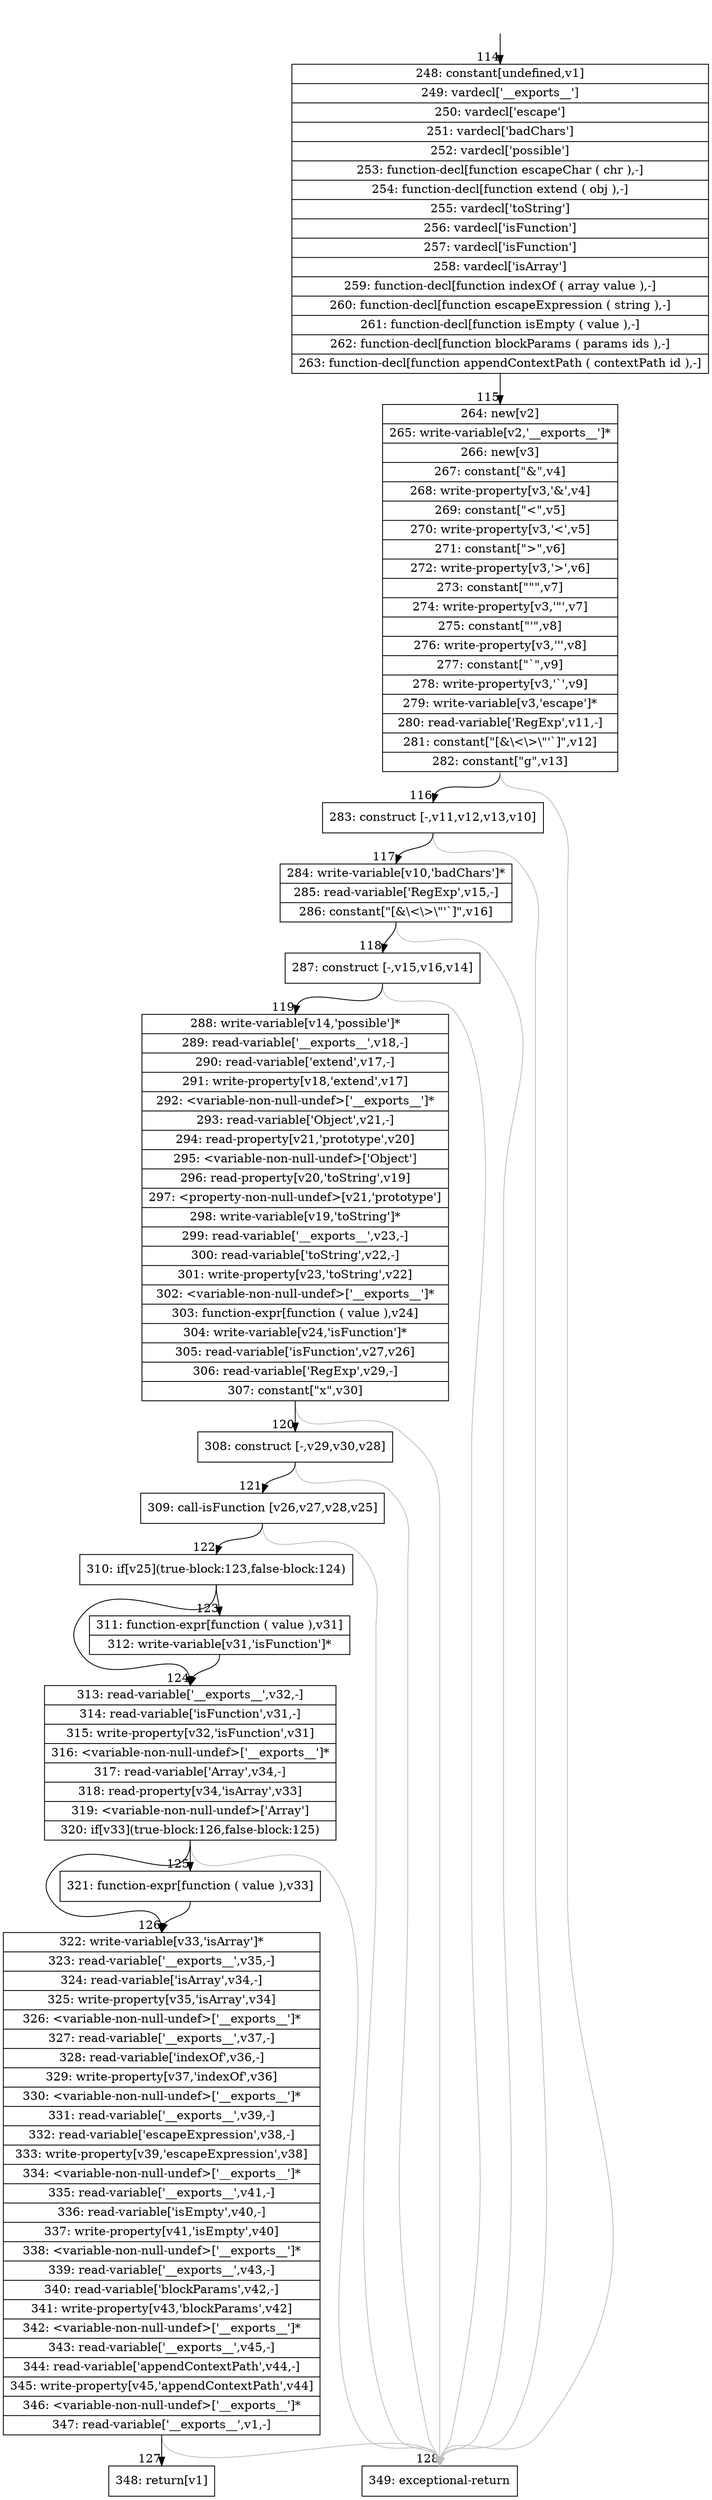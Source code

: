 digraph {
rankdir="TD"
BB_entry3[shape=none,label=""];
BB_entry3 -> BB114 [tailport=s, headport=n, headlabel="    114"]
BB114 [shape=record label="{248: constant[undefined,v1]|249: vardecl['__exports__']|250: vardecl['escape']|251: vardecl['badChars']|252: vardecl['possible']|253: function-decl[function escapeChar ( chr ),-]|254: function-decl[function extend ( obj ),-]|255: vardecl['toString']|256: vardecl['isFunction']|257: vardecl['isFunction']|258: vardecl['isArray']|259: function-decl[function indexOf ( array value ),-]|260: function-decl[function escapeExpression ( string ),-]|261: function-decl[function isEmpty ( value ),-]|262: function-decl[function blockParams ( params ids ),-]|263: function-decl[function appendContextPath ( contextPath id ),-]}" ] 
BB114 -> BB115 [tailport=s, headport=n, headlabel="      115"]
BB115 [shape=record label="{264: new[v2]|265: write-variable[v2,'__exports__']*|266: new[v3]|267: constant[\"&amp;\",v4]|268: write-property[v3,'&',v4]|269: constant[\"&lt;\",v5]|270: write-property[v3,'\<',v5]|271: constant[\"&gt;\",v6]|272: write-property[v3,'\>',v6]|273: constant[\"&quot;\",v7]|274: write-property[v3,'\"',v7]|275: constant[\"&#x27;\",v8]|276: write-property[v3,''',v8]|277: constant[\"&#x60;\",v9]|278: write-property[v3,'`',v9]|279: write-variable[v3,'escape']*|280: read-variable['RegExp',v11,-]|281: constant[\"[&\\\<\\\>\\\"'`]\",v12]|282: constant[\"g\",v13]}" ] 
BB115 -> BB116 [tailport=s, headport=n, headlabel="      116"]
BB115 -> BB128 [tailport=s, headport=n, color=gray, headlabel="      128"]
BB116 [shape=record label="{283: construct [-,v11,v12,v13,v10]}" ] 
BB116 -> BB117 [tailport=s, headport=n, headlabel="      117"]
BB116 -> BB128 [tailport=s, headport=n, color=gray]
BB117 [shape=record label="{284: write-variable[v10,'badChars']*|285: read-variable['RegExp',v15,-]|286: constant[\"[&\\\<\\\>\\\"'`]\",v16]}" ] 
BB117 -> BB118 [tailport=s, headport=n, headlabel="      118"]
BB117 -> BB128 [tailport=s, headport=n, color=gray]
BB118 [shape=record label="{287: construct [-,v15,v16,v14]}" ] 
BB118 -> BB119 [tailport=s, headport=n, headlabel="      119"]
BB118 -> BB128 [tailport=s, headport=n, color=gray]
BB119 [shape=record label="{288: write-variable[v14,'possible']*|289: read-variable['__exports__',v18,-]|290: read-variable['extend',v17,-]|291: write-property[v18,'extend',v17]|292: \<variable-non-null-undef\>['__exports__']*|293: read-variable['Object',v21,-]|294: read-property[v21,'prototype',v20]|295: \<variable-non-null-undef\>['Object']|296: read-property[v20,'toString',v19]|297: \<property-non-null-undef\>[v21,'prototype']|298: write-variable[v19,'toString']*|299: read-variable['__exports__',v23,-]|300: read-variable['toString',v22,-]|301: write-property[v23,'toString',v22]|302: \<variable-non-null-undef\>['__exports__']*|303: function-expr[function ( value ),v24]|304: write-variable[v24,'isFunction']*|305: read-variable['isFunction',v27,v26]|306: read-variable['RegExp',v29,-]|307: constant[\"x\",v30]}" ] 
BB119 -> BB120 [tailport=s, headport=n, headlabel="      120"]
BB119 -> BB128 [tailport=s, headport=n, color=gray]
BB120 [shape=record label="{308: construct [-,v29,v30,v28]}" ] 
BB120 -> BB121 [tailport=s, headport=n, headlabel="      121"]
BB120 -> BB128 [tailport=s, headport=n, color=gray]
BB121 [shape=record label="{309: call-isFunction [v26,v27,v28,v25]}" ] 
BB121 -> BB122 [tailport=s, headport=n, headlabel="      122"]
BB121 -> BB128 [tailport=s, headport=n, color=gray]
BB122 [shape=record label="{310: if[v25](true-block:123,false-block:124)}" ] 
BB122 -> BB123 [tailport=s, headport=n, headlabel="      123"]
BB122 -> BB124 [tailport=s, headport=n, headlabel="      124"]
BB123 [shape=record label="{311: function-expr[function ( value ),v31]|312: write-variable[v31,'isFunction']*}" ] 
BB123 -> BB124 [tailport=s, headport=n]
BB124 [shape=record label="{313: read-variable['__exports__',v32,-]|314: read-variable['isFunction',v31,-]|315: write-property[v32,'isFunction',v31]|316: \<variable-non-null-undef\>['__exports__']*|317: read-variable['Array',v34,-]|318: read-property[v34,'isArray',v33]|319: \<variable-non-null-undef\>['Array']|320: if[v33](true-block:126,false-block:125)}" ] 
BB124 -> BB126 [tailport=s, headport=n, headlabel="      126"]
BB124 -> BB125 [tailport=s, headport=n, headlabel="      125"]
BB124 -> BB128 [tailport=s, headport=n, color=gray]
BB125 [shape=record label="{321: function-expr[function ( value ),v33]}" ] 
BB125 -> BB126 [tailport=s, headport=n]
BB126 [shape=record label="{322: write-variable[v33,'isArray']*|323: read-variable['__exports__',v35,-]|324: read-variable['isArray',v34,-]|325: write-property[v35,'isArray',v34]|326: \<variable-non-null-undef\>['__exports__']*|327: read-variable['__exports__',v37,-]|328: read-variable['indexOf',v36,-]|329: write-property[v37,'indexOf',v36]|330: \<variable-non-null-undef\>['__exports__']*|331: read-variable['__exports__',v39,-]|332: read-variable['escapeExpression',v38,-]|333: write-property[v39,'escapeExpression',v38]|334: \<variable-non-null-undef\>['__exports__']*|335: read-variable['__exports__',v41,-]|336: read-variable['isEmpty',v40,-]|337: write-property[v41,'isEmpty',v40]|338: \<variable-non-null-undef\>['__exports__']*|339: read-variable['__exports__',v43,-]|340: read-variable['blockParams',v42,-]|341: write-property[v43,'blockParams',v42]|342: \<variable-non-null-undef\>['__exports__']*|343: read-variable['__exports__',v45,-]|344: read-variable['appendContextPath',v44,-]|345: write-property[v45,'appendContextPath',v44]|346: \<variable-non-null-undef\>['__exports__']*|347: read-variable['__exports__',v1,-]}" ] 
BB126 -> BB127 [tailport=s, headport=n, headlabel="      127"]
BB126 -> BB128 [tailport=s, headport=n, color=gray]
BB127 [shape=record label="{348: return[v1]}" ] 
BB128 [shape=record label="{349: exceptional-return}" ] 
//#$~ 141
}
